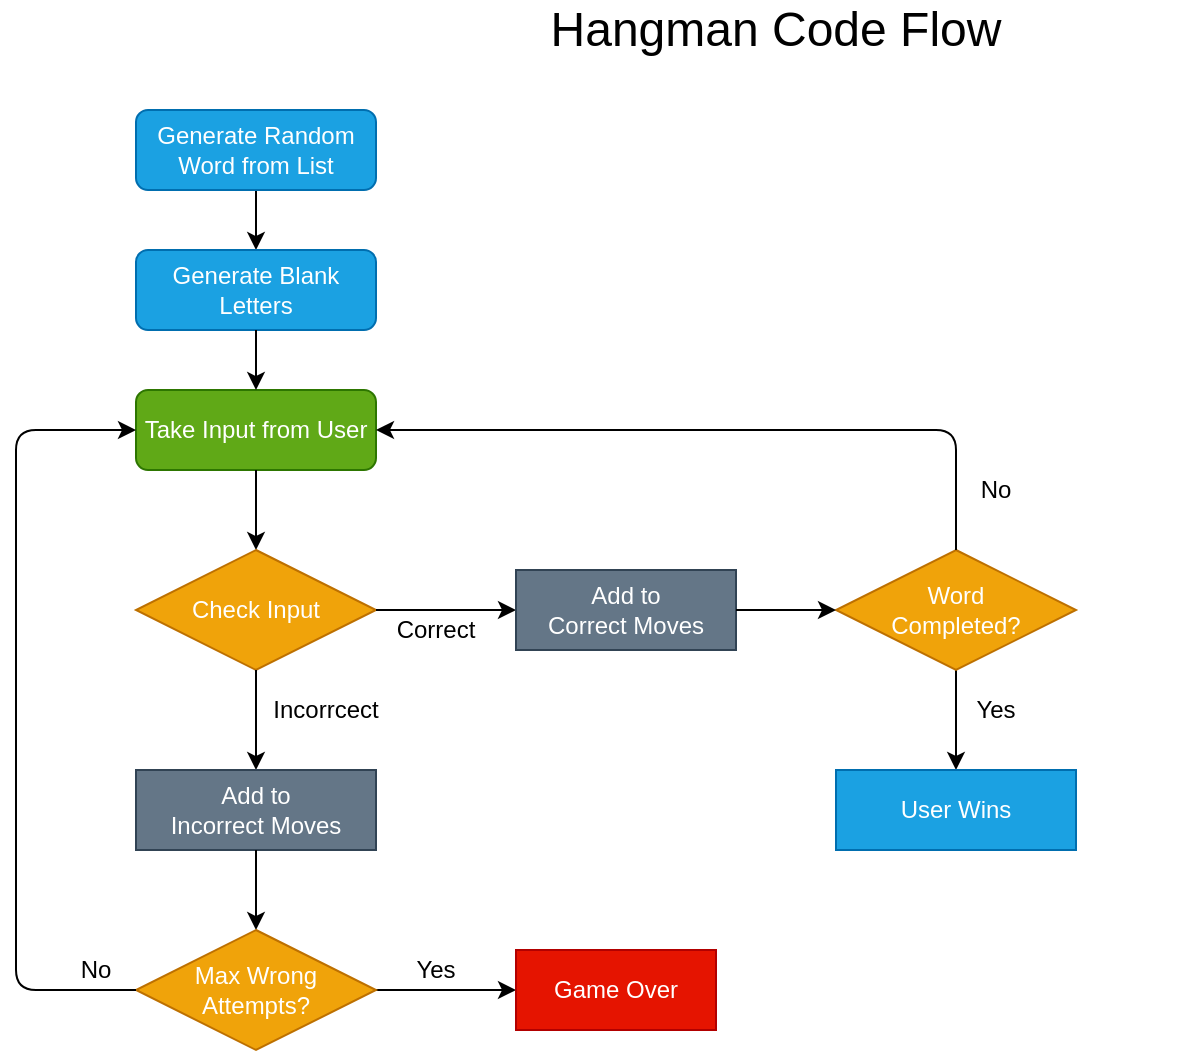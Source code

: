 <mxfile version="14.3.1" type="github">
  <diagram id="3-WlW4mfMaaetGj950E9" name="Page-1">
    <mxGraphModel dx="868" dy="521" grid="1" gridSize="10" guides="1" tooltips="1" connect="1" arrows="1" fold="1" page="1" pageScale="1" pageWidth="850" pageHeight="1100" math="0" shadow="0">
      <root>
        <mxCell id="0" />
        <mxCell id="1" parent="0" />
        <mxCell id="XupttJNbpn4dR53bRSqt-2" value="Take Input from User" style="rounded=1;whiteSpace=wrap;html=1;fillColor=#60a917;strokeColor=#2D7600;fontColor=#ffffff;" vertex="1" parent="1">
          <mxGeometry x="120" y="210" width="120" height="40" as="geometry" />
        </mxCell>
        <mxCell id="XupttJNbpn4dR53bRSqt-4" value="" style="endArrow=classic;html=1;exitX=0.5;exitY=1;exitDx=0;exitDy=0;" edge="1" parent="1" source="XupttJNbpn4dR53bRSqt-2">
          <mxGeometry width="50" height="50" relative="1" as="geometry">
            <mxPoint x="400" y="470" as="sourcePoint" />
            <mxPoint x="180" y="290" as="targetPoint" />
          </mxGeometry>
        </mxCell>
        <mxCell id="XupttJNbpn4dR53bRSqt-5" value="Check Input" style="rhombus;whiteSpace=wrap;html=1;fillColor=#f0a30a;strokeColor=#BD7000;fontColor=#ffffff;" vertex="1" parent="1">
          <mxGeometry x="120" y="290" width="120" height="60" as="geometry" />
        </mxCell>
        <mxCell id="XupttJNbpn4dR53bRSqt-6" value="" style="endArrow=classic;html=1;exitX=0.5;exitY=1;exitDx=0;exitDy=0;" edge="1" parent="1" source="XupttJNbpn4dR53bRSqt-5">
          <mxGeometry width="50" height="50" relative="1" as="geometry">
            <mxPoint x="400" y="470" as="sourcePoint" />
            <mxPoint x="180" y="400" as="targetPoint" />
          </mxGeometry>
        </mxCell>
        <mxCell id="XupttJNbpn4dR53bRSqt-7" value="" style="endArrow=classic;html=1;exitX=1;exitY=0.5;exitDx=0;exitDy=0;" edge="1" parent="1" source="XupttJNbpn4dR53bRSqt-5">
          <mxGeometry width="50" height="50" relative="1" as="geometry">
            <mxPoint x="400" y="470" as="sourcePoint" />
            <mxPoint x="310" y="320" as="targetPoint" />
          </mxGeometry>
        </mxCell>
        <mxCell id="XupttJNbpn4dR53bRSqt-8" value="Correct" style="text;html=1;strokeColor=none;fillColor=none;align=center;verticalAlign=middle;whiteSpace=wrap;rounded=0;" vertex="1" parent="1">
          <mxGeometry x="250" y="320" width="40" height="20" as="geometry" />
        </mxCell>
        <mxCell id="XupttJNbpn4dR53bRSqt-9" value="&lt;font style=&quot;font-size: 24px&quot;&gt;Hangman Code Flow&lt;/font&gt;" style="text;html=1;strokeColor=none;fillColor=none;align=center;verticalAlign=middle;whiteSpace=wrap;rounded=0;" vertex="1" parent="1">
          <mxGeometry x="240" y="20" width="400" height="20" as="geometry" />
        </mxCell>
        <mxCell id="XupttJNbpn4dR53bRSqt-10" value="Incorrcect" style="text;html=1;strokeColor=none;fillColor=none;align=center;verticalAlign=middle;whiteSpace=wrap;rounded=0;" vertex="1" parent="1">
          <mxGeometry x="170" y="360" width="90" height="20" as="geometry" />
        </mxCell>
        <mxCell id="XupttJNbpn4dR53bRSqt-11" value="Add to &lt;br&gt;Correct Moves" style="rounded=0;whiteSpace=wrap;html=1;fillColor=#647687;strokeColor=#314354;fontColor=#ffffff;" vertex="1" parent="1">
          <mxGeometry x="310" y="300" width="110" height="40" as="geometry" />
        </mxCell>
        <mxCell id="XupttJNbpn4dR53bRSqt-12" value="Add to &lt;br&gt;Incorrect Moves" style="rounded=0;whiteSpace=wrap;html=1;fillColor=#647687;strokeColor=#314354;fontColor=#ffffff;" vertex="1" parent="1">
          <mxGeometry x="120" y="400" width="120" height="40" as="geometry" />
        </mxCell>
        <mxCell id="XupttJNbpn4dR53bRSqt-14" value="" style="endArrow=classic;html=1;exitX=0.5;exitY=1;exitDx=0;exitDy=0;" edge="1" parent="1" source="XupttJNbpn4dR53bRSqt-12">
          <mxGeometry width="50" height="50" relative="1" as="geometry">
            <mxPoint x="380" y="400" as="sourcePoint" />
            <mxPoint x="180" y="480" as="targetPoint" />
          </mxGeometry>
        </mxCell>
        <mxCell id="XupttJNbpn4dR53bRSqt-22" value="" style="edgeStyle=orthogonalEdgeStyle;rounded=0;orthogonalLoop=1;jettySize=auto;html=1;" edge="1" parent="1" source="XupttJNbpn4dR53bRSqt-16" target="XupttJNbpn4dR53bRSqt-21">
          <mxGeometry relative="1" as="geometry" />
        </mxCell>
        <mxCell id="XupttJNbpn4dR53bRSqt-16" value="Max Wrong&lt;br&gt;Attempts?" style="rhombus;whiteSpace=wrap;html=1;fillColor=#f0a30a;strokeColor=#BD7000;fontColor=#ffffff;" vertex="1" parent="1">
          <mxGeometry x="120" y="480" width="120" height="60" as="geometry" />
        </mxCell>
        <mxCell id="XupttJNbpn4dR53bRSqt-27" value="" style="edgeStyle=orthogonalEdgeStyle;rounded=0;orthogonalLoop=1;jettySize=auto;html=1;" edge="1" parent="1" source="XupttJNbpn4dR53bRSqt-17" target="XupttJNbpn4dR53bRSqt-26">
          <mxGeometry relative="1" as="geometry" />
        </mxCell>
        <mxCell id="XupttJNbpn4dR53bRSqt-17" value="Word &lt;br&gt;Completed?" style="rhombus;whiteSpace=wrap;html=1;fillColor=#f0a30a;strokeColor=#BD7000;fontColor=#ffffff;" vertex="1" parent="1">
          <mxGeometry x="470" y="290" width="120" height="60" as="geometry" />
        </mxCell>
        <mxCell id="XupttJNbpn4dR53bRSqt-18" value="" style="endArrow=classic;html=1;entryX=0;entryY=0.5;entryDx=0;entryDy=0;exitX=1;exitY=0.5;exitDx=0;exitDy=0;" edge="1" parent="1" source="XupttJNbpn4dR53bRSqt-11" target="XupttJNbpn4dR53bRSqt-17">
          <mxGeometry width="50" height="50" relative="1" as="geometry">
            <mxPoint x="500" y="390" as="sourcePoint" />
            <mxPoint x="430" y="350" as="targetPoint" />
          </mxGeometry>
        </mxCell>
        <mxCell id="XupttJNbpn4dR53bRSqt-21" value="Game Over" style="whiteSpace=wrap;html=1;fillColor=#e51400;strokeColor=#B20000;fontColor=#ffffff;" vertex="1" parent="1">
          <mxGeometry x="310" y="490" width="100" height="40" as="geometry" />
        </mxCell>
        <mxCell id="XupttJNbpn4dR53bRSqt-23" value="Yes" style="text;html=1;strokeColor=none;fillColor=none;align=center;verticalAlign=middle;whiteSpace=wrap;rounded=0;" vertex="1" parent="1">
          <mxGeometry x="250" y="490" width="40" height="20" as="geometry" />
        </mxCell>
        <mxCell id="XupttJNbpn4dR53bRSqt-24" value="" style="endArrow=classic;html=1;exitX=0;exitY=0.5;exitDx=0;exitDy=0;entryX=0;entryY=0.5;entryDx=0;entryDy=0;" edge="1" parent="1" source="XupttJNbpn4dR53bRSqt-16" target="XupttJNbpn4dR53bRSqt-2">
          <mxGeometry width="50" height="50" relative="1" as="geometry">
            <mxPoint x="380" y="390" as="sourcePoint" />
            <mxPoint x="430" y="340" as="targetPoint" />
            <Array as="points">
              <mxPoint x="60" y="510" />
              <mxPoint x="60" y="230" />
            </Array>
          </mxGeometry>
        </mxCell>
        <mxCell id="XupttJNbpn4dR53bRSqt-25" value="No" style="text;html=1;strokeColor=none;fillColor=none;align=center;verticalAlign=middle;whiteSpace=wrap;rounded=0;" vertex="1" parent="1">
          <mxGeometry x="80" y="490" width="40" height="20" as="geometry" />
        </mxCell>
        <mxCell id="XupttJNbpn4dR53bRSqt-26" value="User Wins" style="whiteSpace=wrap;html=1;strokeColor=#006EAF;fillColor=#1ba1e2;fontColor=#ffffff;" vertex="1" parent="1">
          <mxGeometry x="470" y="400" width="120" height="40" as="geometry" />
        </mxCell>
        <mxCell id="XupttJNbpn4dR53bRSqt-28" value="Yes" style="text;html=1;strokeColor=none;fillColor=none;align=center;verticalAlign=middle;whiteSpace=wrap;rounded=0;" vertex="1" parent="1">
          <mxGeometry x="530" y="360" width="40" height="20" as="geometry" />
        </mxCell>
        <mxCell id="XupttJNbpn4dR53bRSqt-31" value="" style="endArrow=classic;html=1;exitX=0.5;exitY=0;exitDx=0;exitDy=0;entryX=1;entryY=0.5;entryDx=0;entryDy=0;" edge="1" parent="1" source="XupttJNbpn4dR53bRSqt-17" target="XupttJNbpn4dR53bRSqt-2">
          <mxGeometry width="50" height="50" relative="1" as="geometry">
            <mxPoint x="380" y="380" as="sourcePoint" />
            <mxPoint x="430" y="330" as="targetPoint" />
            <Array as="points">
              <mxPoint x="530" y="230" />
            </Array>
          </mxGeometry>
        </mxCell>
        <mxCell id="XupttJNbpn4dR53bRSqt-32" value="No" style="text;html=1;strokeColor=none;fillColor=none;align=center;verticalAlign=middle;whiteSpace=wrap;rounded=0;" vertex="1" parent="1">
          <mxGeometry x="530" y="250" width="40" height="20" as="geometry" />
        </mxCell>
        <mxCell id="XupttJNbpn4dR53bRSqt-37" value="" style="edgeStyle=orthogonalEdgeStyle;rounded=0;orthogonalLoop=1;jettySize=auto;html=1;" edge="1" parent="1" source="XupttJNbpn4dR53bRSqt-33" target="XupttJNbpn4dR53bRSqt-36">
          <mxGeometry relative="1" as="geometry" />
        </mxCell>
        <mxCell id="XupttJNbpn4dR53bRSqt-33" value="Generate Random Word from List" style="rounded=1;whiteSpace=wrap;html=1;fillColor=#1ba1e2;strokeColor=#006EAF;fontColor=#ffffff;" vertex="1" parent="1">
          <mxGeometry x="120" y="70" width="120" height="40" as="geometry" />
        </mxCell>
        <mxCell id="XupttJNbpn4dR53bRSqt-36" value="Generate Blank Letters" style="rounded=1;whiteSpace=wrap;html=1;fillColor=#1ba1e2;strokeColor=#006EAF;fontColor=#ffffff;" vertex="1" parent="1">
          <mxGeometry x="120" y="140" width="120" height="40" as="geometry" />
        </mxCell>
        <mxCell id="XupttJNbpn4dR53bRSqt-39" value="" style="endArrow=classic;html=1;exitX=0.5;exitY=1;exitDx=0;exitDy=0;entryX=0.5;entryY=0;entryDx=0;entryDy=0;" edge="1" parent="1" source="XupttJNbpn4dR53bRSqt-36" target="XupttJNbpn4dR53bRSqt-2">
          <mxGeometry width="50" height="50" relative="1" as="geometry">
            <mxPoint x="380" y="270" as="sourcePoint" />
            <mxPoint x="430" y="220" as="targetPoint" />
          </mxGeometry>
        </mxCell>
      </root>
    </mxGraphModel>
  </diagram>
</mxfile>
